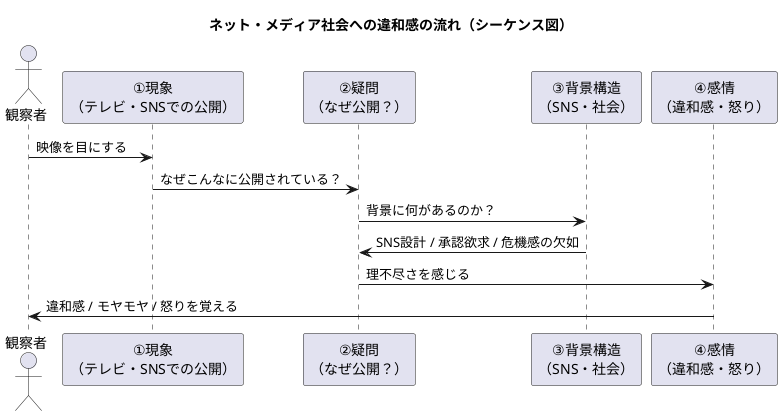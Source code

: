 @startuml
title ネット・メディア社会への違和感の流れ（シーケンス図）

actor 観察者 as User
participant "①現象\n（テレビ・SNSでの公開）" as PHENOMENA
participant "②疑問\n（なぜ公開？）" as QUESTION
participant "③背景構造\n（SNS・社会）" as STRUCTURE
participant "④感情\n（違和感・怒り）" as FEELING

User -> PHENOMENA : 映像を目にする
PHENOMENA -> QUESTION : なぜこんなに公開されている？
QUESTION -> STRUCTURE : 背景に何があるのか？
STRUCTURE -> QUESTION : SNS設計 / 承認欲求 / 危機感の欠如
QUESTION -> FEELING : 理不尽さを感じる
FEELING -> User : 違和感 / モヤモヤ / 怒りを覚える

@enduml